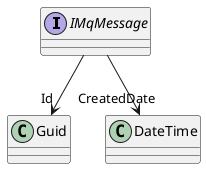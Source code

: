 @startuml
interface IMqMessage {
}
IMqMessage --> "Id" Guid
IMqMessage --> "CreatedDate" DateTime
@enduml
